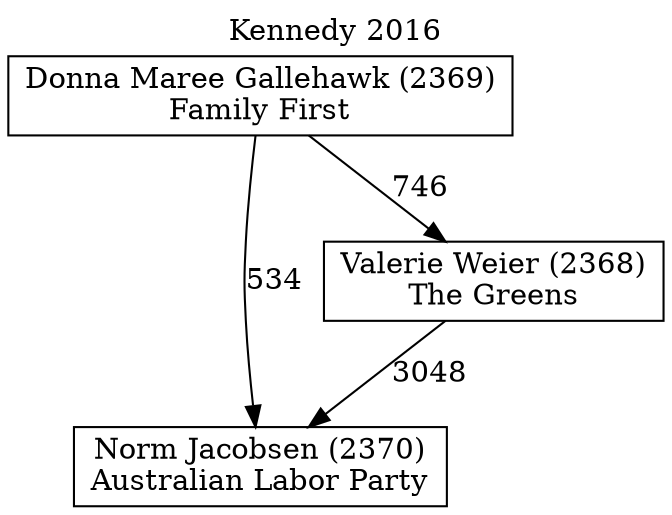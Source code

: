 // House preference flow
digraph "Norm Jacobsen (2370)_Kennedy_2016" {
	graph [label="Kennedy 2016" labelloc=t mclimit=10]
	node [shape=box]
	"Donna Maree Gallehawk (2369)" [label="Donna Maree Gallehawk (2369)
Family First"]
	"Norm Jacobsen (2370)" [label="Norm Jacobsen (2370)
Australian Labor Party"]
	"Valerie Weier (2368)" [label="Valerie Weier (2368)
The Greens"]
	"Donna Maree Gallehawk (2369)" -> "Norm Jacobsen (2370)" [label=534]
	"Donna Maree Gallehawk (2369)" -> "Valerie Weier (2368)" [label=746]
	"Valerie Weier (2368)" -> "Norm Jacobsen (2370)" [label=3048]
}
